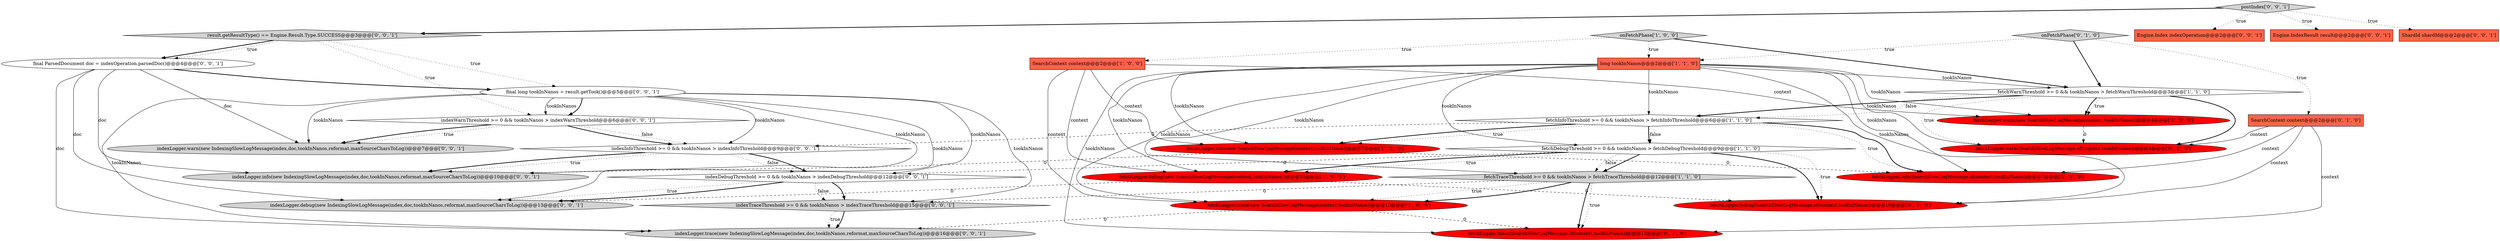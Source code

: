digraph {
7 [style = filled, label = "SearchContext context@@@2@@@['1', '0', '0']", fillcolor = tomato, shape = box image = "AAA0AAABBB1BBB"];
9 [style = filled, label = "fetchTraceThreshold >= 0 && tookInNanos > fetchTraceThreshold@@@12@@@['1', '1', '0']", fillcolor = lightgray, shape = diamond image = "AAA0AAABBB1BBB"];
21 [style = filled, label = "indexWarnThreshold >= 0 && tookInNanos > indexWarnThreshold@@@6@@@['0', '0', '1']", fillcolor = white, shape = diamond image = "AAA0AAABBB3BBB"];
22 [style = filled, label = "Engine.Index indexOperation@@@2@@@['0', '0', '1']", fillcolor = tomato, shape = box image = "AAA0AAABBB3BBB"];
4 [style = filled, label = "fetchInfoThreshold >= 0 && tookInNanos > fetchInfoThreshold@@@6@@@['1', '1', '0']", fillcolor = white, shape = diamond image = "AAA0AAABBB1BBB"];
13 [style = filled, label = "SearchContext context@@@2@@@['0', '1', '0']", fillcolor = tomato, shape = box image = "AAA0AAABBB2BBB"];
2 [style = filled, label = "fetchWarnThreshold >= 0 && tookInNanos > fetchWarnThreshold@@@3@@@['1', '1', '0']", fillcolor = white, shape = diamond image = "AAA0AAABBB1BBB"];
31 [style = filled, label = "final long tookInNanos = result.getTook()@@@5@@@['0', '0', '1']", fillcolor = white, shape = ellipse image = "AAA0AAABBB3BBB"];
29 [style = filled, label = "indexLogger.trace(new IndexingSlowLogMessage(index,doc,tookInNanos,reformat,maxSourceCharsToLog))@@@16@@@['0', '0', '1']", fillcolor = lightgray, shape = ellipse image = "AAA0AAABBB3BBB"];
14 [style = filled, label = "fetchLogger.warn(SearchSlowLogMessage.of(context,tookInNanos))@@@4@@@['0', '1', '0']", fillcolor = red, shape = ellipse image = "AAA1AAABBB2BBB"];
25 [style = filled, label = "indexTraceThreshold >= 0 && tookInNanos > indexTraceThreshold@@@15@@@['0', '0', '1']", fillcolor = lightgray, shape = diamond image = "AAA0AAABBB3BBB"];
17 [style = filled, label = "indexDebugThreshold >= 0 && tookInNanos > indexDebugThreshold@@@12@@@['0', '0', '1']", fillcolor = white, shape = diamond image = "AAA0AAABBB3BBB"];
3 [style = filled, label = "fetchLogger.trace(new SearchSlowLogMessage(context,tookInNanos))@@@13@@@['1', '0', '0']", fillcolor = red, shape = ellipse image = "AAA1AAABBB1BBB"];
6 [style = filled, label = "fetchLogger.info(new SearchSlowLogMessage(context,tookInNanos))@@@7@@@['1', '0', '0']", fillcolor = red, shape = ellipse image = "AAA1AAABBB1BBB"];
27 [style = filled, label = "indexLogger.info(new IndexingSlowLogMessage(index,doc,tookInNanos,reformat,maxSourceCharsToLog))@@@10@@@['0', '0', '1']", fillcolor = lightgray, shape = ellipse image = "AAA0AAABBB3BBB"];
28 [style = filled, label = "postIndex['0', '0', '1']", fillcolor = lightgray, shape = diamond image = "AAA0AAABBB3BBB"];
8 [style = filled, label = "long tookInNanos@@@2@@@['1', '1', '0']", fillcolor = tomato, shape = box image = "AAA0AAABBB1BBB"];
11 [style = filled, label = "fetchLogger.trace(SearchSlowLogMessage.of(context,tookInNanos))@@@13@@@['0', '1', '0']", fillcolor = red, shape = ellipse image = "AAA1AAABBB2BBB"];
12 [style = filled, label = "fetchLogger.debug(SearchSlowLogMessage.of(context,tookInNanos))@@@10@@@['0', '1', '0']", fillcolor = red, shape = ellipse image = "AAA1AAABBB2BBB"];
16 [style = filled, label = "onFetchPhase['0', '1', '0']", fillcolor = lightgray, shape = diamond image = "AAA0AAABBB2BBB"];
5 [style = filled, label = "fetchDebugThreshold >= 0 && tookInNanos > fetchDebugThreshold@@@9@@@['1', '1', '0']", fillcolor = white, shape = diamond image = "AAA0AAABBB1BBB"];
15 [style = filled, label = "fetchLogger.info(SearchSlowLogMessage.of(context,tookInNanos))@@@7@@@['0', '1', '0']", fillcolor = red, shape = ellipse image = "AAA1AAABBB2BBB"];
18 [style = filled, label = "indexLogger.debug(new IndexingSlowLogMessage(index,doc,tookInNanos,reformat,maxSourceCharsToLog))@@@13@@@['0', '0', '1']", fillcolor = lightgray, shape = ellipse image = "AAA0AAABBB3BBB"];
0 [style = filled, label = "fetchLogger.warn(new SearchSlowLogMessage(context,tookInNanos))@@@4@@@['1', '0', '0']", fillcolor = red, shape = ellipse image = "AAA1AAABBB1BBB"];
24 [style = filled, label = "result.getResultType() == Engine.Result.Type.SUCCESS@@@3@@@['0', '0', '1']", fillcolor = lightgray, shape = diamond image = "AAA0AAABBB3BBB"];
19 [style = filled, label = "final ParsedDocument doc = indexOperation.parsedDoc()@@@4@@@['0', '0', '1']", fillcolor = white, shape = ellipse image = "AAA0AAABBB3BBB"];
30 [style = filled, label = "Engine.IndexResult result@@@2@@@['0', '0', '1']", fillcolor = tomato, shape = box image = "AAA0AAABBB3BBB"];
1 [style = filled, label = "fetchLogger.debug(new SearchSlowLogMessage(context,tookInNanos))@@@10@@@['1', '0', '0']", fillcolor = red, shape = ellipse image = "AAA1AAABBB1BBB"];
20 [style = filled, label = "indexInfoThreshold >= 0 && tookInNanos > indexInfoThreshold@@@9@@@['0', '0', '1']", fillcolor = white, shape = diamond image = "AAA0AAABBB3BBB"];
23 [style = filled, label = "indexLogger.warn(new IndexingSlowLogMessage(index,doc,tookInNanos,reformat,maxSourceCharsToLog))@@@7@@@['0', '0', '1']", fillcolor = lightgray, shape = ellipse image = "AAA0AAABBB3BBB"];
10 [style = filled, label = "onFetchPhase['1', '0', '0']", fillcolor = lightgray, shape = diamond image = "AAA0AAABBB1BBB"];
26 [style = filled, label = "ShardId shardId@@@2@@@['0', '0', '1']", fillcolor = tomato, shape = box image = "AAA0AAABBB3BBB"];
17->25 [style = bold, label=""];
10->8 [style = dotted, label="true"];
9->11 [style = bold, label=""];
5->9 [style = bold, label=""];
16->13 [style = dotted, label="true"];
5->1 [style = dotted, label="true"];
4->15 [style = bold, label=""];
4->5 [style = dotted, label="false"];
31->29 [style = solid, label="tookInNanos"];
20->27 [style = dotted, label="true"];
20->17 [style = dotted, label="false"];
13->12 [style = solid, label="context"];
31->21 [style = bold, label=""];
1->18 [style = dashed, label="0"];
5->12 [style = dotted, label="true"];
25->29 [style = dotted, label="true"];
25->29 [style = bold, label=""];
13->11 [style = solid, label="context"];
20->27 [style = bold, label=""];
28->30 [style = dotted, label="true"];
6->15 [style = dashed, label="0"];
21->23 [style = dotted, label="true"];
17->25 [style = dotted, label="false"];
2->14 [style = bold, label=""];
8->1 [style = solid, label="tookInNanos"];
8->9 [style = solid, label="tookInNanos"];
7->1 [style = solid, label="context"];
24->21 [style = dotted, label="true"];
31->17 [style = solid, label="tookInNanos"];
7->0 [style = solid, label="context"];
8->5 [style = solid, label="tookInNanos"];
8->14 [style = solid, label="tookInNanos"];
2->0 [style = dotted, label="true"];
24->19 [style = bold, label=""];
13->14 [style = solid, label="context"];
21->20 [style = dotted, label="false"];
8->6 [style = solid, label="tookInNanos"];
19->27 [style = solid, label="doc"];
2->4 [style = bold, label=""];
7->3 [style = solid, label="context"];
5->1 [style = bold, label=""];
6->27 [style = dashed, label="0"];
31->18 [style = solid, label="tookInNanos"];
28->24 [style = bold, label=""];
5->9 [style = dotted, label="false"];
24->19 [style = dotted, label="true"];
10->2 [style = bold, label=""];
19->29 [style = solid, label="doc"];
9->3 [style = dotted, label="true"];
8->0 [style = solid, label="tookInNanos"];
21->23 [style = bold, label=""];
13->15 [style = solid, label="context"];
16->8 [style = dotted, label="true"];
17->18 [style = dotted, label="true"];
9->11 [style = dotted, label="true"];
31->23 [style = solid, label="tookInNanos"];
19->23 [style = solid, label="doc"];
31->25 [style = solid, label="tookInNanos"];
4->15 [style = dotted, label="true"];
8->15 [style = solid, label="tookInNanos"];
2->0 [style = bold, label=""];
5->17 [style = dashed, label="0"];
4->20 [style = dashed, label="0"];
9->25 [style = dashed, label="0"];
28->22 [style = dotted, label="true"];
8->4 [style = solid, label="tookInNanos"];
9->3 [style = bold, label=""];
2->14 [style = dotted, label="true"];
8->2 [style = solid, label="tookInNanos"];
7->6 [style = solid, label="context"];
2->4 [style = dotted, label="false"];
4->5 [style = bold, label=""];
4->6 [style = dotted, label="true"];
3->29 [style = dashed, label="0"];
20->17 [style = bold, label=""];
4->6 [style = bold, label=""];
19->31 [style = bold, label=""];
19->18 [style = solid, label="doc"];
24->31 [style = dotted, label="true"];
31->20 [style = solid, label="tookInNanos"];
8->12 [style = solid, label="tookInNanos"];
31->21 [style = solid, label="tookInNanos"];
16->2 [style = bold, label=""];
0->14 [style = dashed, label="0"];
1->12 [style = dashed, label="0"];
8->3 [style = solid, label="tookInNanos"];
21->20 [style = bold, label=""];
5->12 [style = bold, label=""];
28->26 [style = dotted, label="true"];
8->11 [style = solid, label="tookInNanos"];
31->27 [style = solid, label="tookInNanos"];
10->7 [style = dotted, label="true"];
17->18 [style = bold, label=""];
3->11 [style = dashed, label="0"];
}
